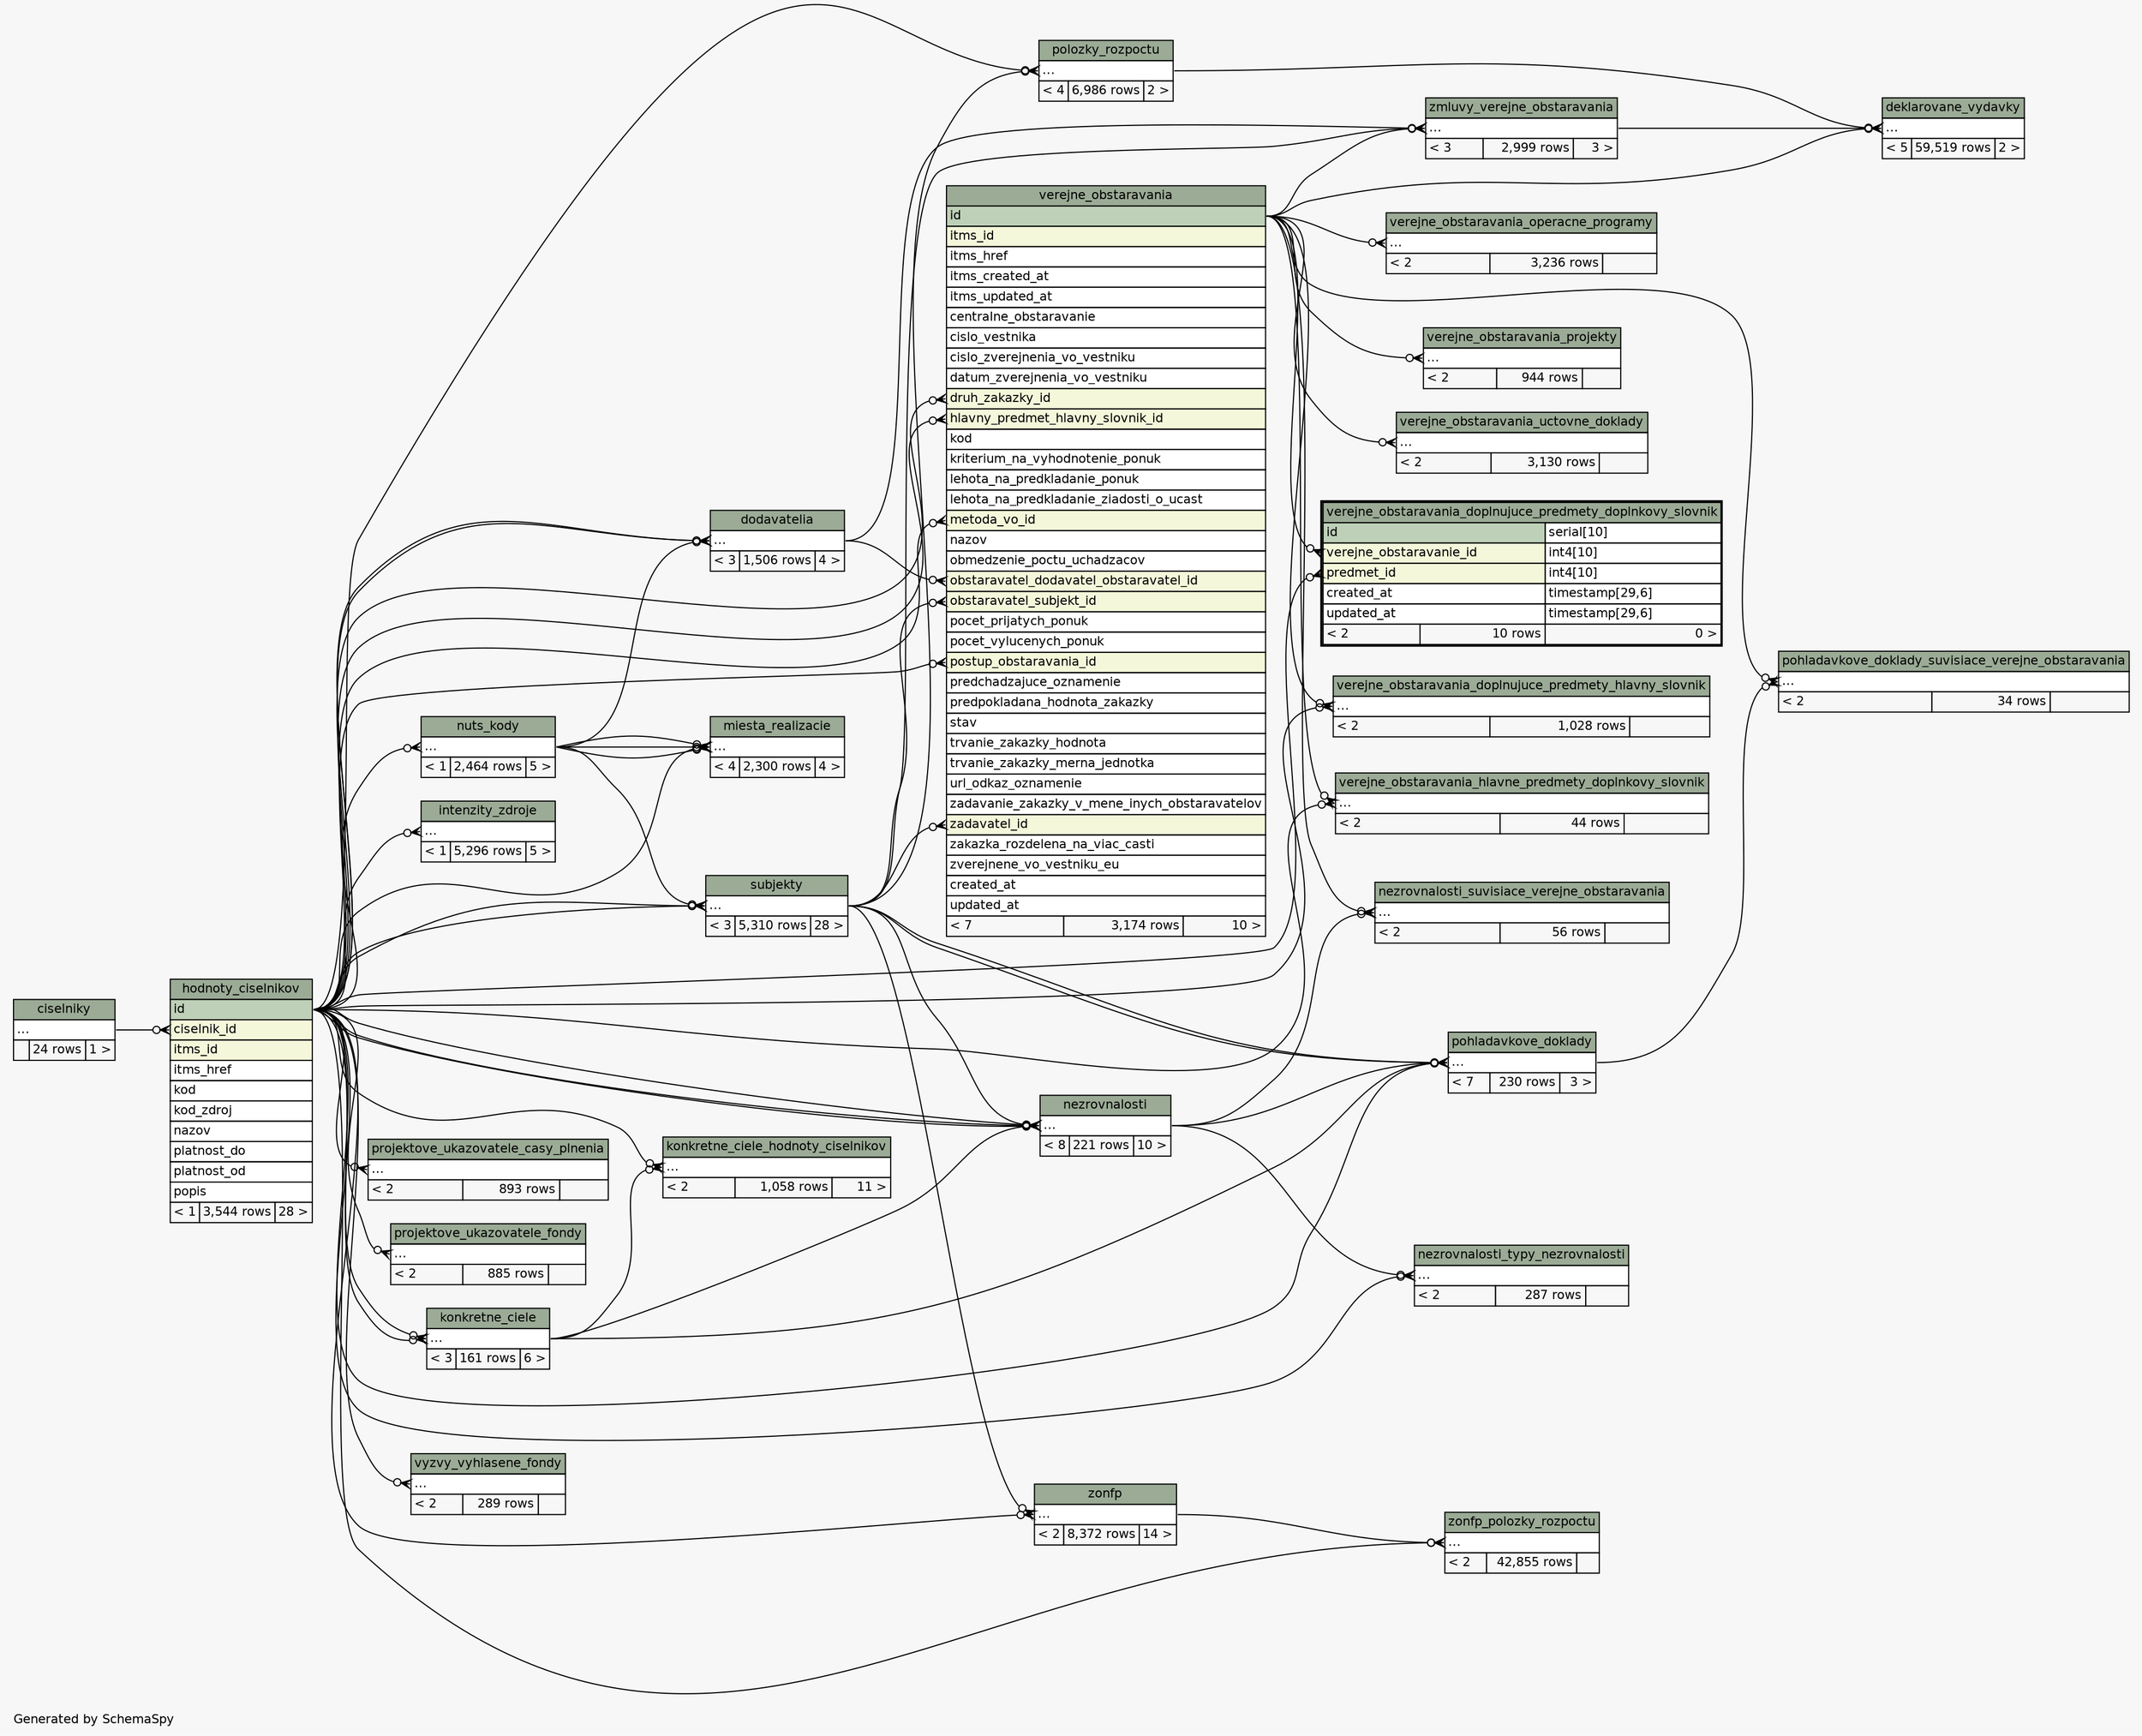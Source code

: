 // dot 2.38.0 on Linux 4.10.0-38-generic
// SchemaSpy rev 590
digraph "twoDegreesRelationshipsDiagram" {
  graph [
    rankdir="RL"
    bgcolor="#f7f7f7"
    label="\nGenerated by SchemaSpy"
    labeljust="l"
    nodesep="0.18"
    ranksep="0.46"
    fontname="Helvetica"
    fontsize="11"
  ];
  node [
    fontname="Helvetica"
    fontsize="11"
    shape="plaintext"
  ];
  edge [
    arrowsize="0.8"
  ];
  "deklarovane_vydavky":"elipses":w -> "polozky_rozpoctu":"elipses":e [arrowhead=none dir=back arrowtail=crowodot];
  "deklarovane_vydavky":"elipses":w -> "verejne_obstaravania":"id":e [arrowhead=none dir=back arrowtail=crowodot];
  "deklarovane_vydavky":"elipses":w -> "zmluvy_verejne_obstaravania":"elipses":e [arrowhead=none dir=back arrowtail=crowodot];
  "dodavatelia":"elipses":w -> "nuts_kody":"elipses":e [arrowhead=none dir=back arrowtail=crowodot];
  "dodavatelia":"elipses":w -> "hodnoty_ciselnikov":"id":e [arrowhead=none dir=back arrowtail=crowodot];
  "dodavatelia":"elipses":w -> "hodnoty_ciselnikov":"id":e [arrowhead=none dir=back arrowtail=crowodot];
  "hodnoty_ciselnikov":"ciselnik_id":w -> "ciselniky":"elipses":e [arrowhead=none dir=back arrowtail=crowodot];
  "intenzity_zdroje":"elipses":w -> "hodnoty_ciselnikov":"id":e [arrowhead=none dir=back arrowtail=crowodot];
  "konkretne_ciele":"elipses":w -> "hodnoty_ciselnikov":"id":e [arrowhead=none dir=back arrowtail=crowodot];
  "konkretne_ciele":"elipses":w -> "hodnoty_ciselnikov":"id":e [arrowhead=none dir=back arrowtail=crowodot];
  "konkretne_ciele_hodnoty_ciselnikov":"elipses":w -> "hodnoty_ciselnikov":"id":e [arrowhead=none dir=back arrowtail=crowodot];
  "konkretne_ciele_hodnoty_ciselnikov":"elipses":w -> "konkretne_ciele":"elipses":e [arrowhead=none dir=back arrowtail=crowodot];
  "miesta_realizacie":"elipses":w -> "nuts_kody":"elipses":e [arrowhead=none dir=back arrowtail=crowodot];
  "miesta_realizacie":"elipses":w -> "nuts_kody":"elipses":e [arrowhead=none dir=back arrowtail=crowodot];
  "miesta_realizacie":"elipses":w -> "nuts_kody":"elipses":e [arrowhead=none dir=back arrowtail=crowodot];
  "miesta_realizacie":"elipses":w -> "hodnoty_ciselnikov":"id":e [arrowhead=none dir=back arrowtail=crowodot];
  "nezrovnalosti":"elipses":w -> "hodnoty_ciselnikov":"id":e [arrowhead=none dir=back arrowtail=crowodot];
  "nezrovnalosti":"elipses":w -> "subjekty":"elipses":e [arrowhead=none dir=back arrowtail=crowodot];
  "nezrovnalosti":"elipses":w -> "hodnoty_ciselnikov":"id":e [arrowhead=none dir=back arrowtail=crowodot];
  "nezrovnalosti":"elipses":w -> "hodnoty_ciselnikov":"id":e [arrowhead=none dir=back arrowtail=crowodot];
  "nezrovnalosti":"elipses":w -> "konkretne_ciele":"elipses":e [arrowhead=none dir=back arrowtail=crowodot];
  "nezrovnalosti_suvisiace_verejne_obstaravania":"elipses":w -> "nezrovnalosti":"elipses":e [arrowhead=none dir=back arrowtail=crowodot];
  "nezrovnalosti_suvisiace_verejne_obstaravania":"elipses":w -> "verejne_obstaravania":"id":e [arrowhead=none dir=back arrowtail=crowodot];
  "nezrovnalosti_typy_nezrovnalosti":"elipses":w -> "hodnoty_ciselnikov":"id":e [arrowhead=none dir=back arrowtail=crowodot];
  "nezrovnalosti_typy_nezrovnalosti":"elipses":w -> "nezrovnalosti":"elipses":e [arrowhead=none dir=back arrowtail=crowodot];
  "nuts_kody":"elipses":w -> "hodnoty_ciselnikov":"id":e [arrowhead=none dir=back arrowtail=crowodot];
  "pohladavkove_doklady":"elipses":w -> "subjekty":"elipses":e [arrowhead=none dir=back arrowtail=crowodot];
  "pohladavkove_doklady":"elipses":w -> "hodnoty_ciselnikov":"id":e [arrowhead=none dir=back arrowtail=crowodot];
  "pohladavkove_doklady":"elipses":w -> "konkretne_ciele":"elipses":e [arrowhead=none dir=back arrowtail=crowodot];
  "pohladavkove_doklady":"elipses":w -> "nezrovnalosti":"elipses":e [arrowhead=none dir=back arrowtail=crowodot];
  "pohladavkove_doklady":"elipses":w -> "subjekty":"elipses":e [arrowhead=none dir=back arrowtail=crowodot];
  "pohladavkove_doklady_suvisiace_verejne_obstaravania":"elipses":w -> "pohladavkove_doklady":"elipses":e [arrowhead=none dir=back arrowtail=crowodot];
  "pohladavkove_doklady_suvisiace_verejne_obstaravania":"elipses":w -> "verejne_obstaravania":"id":e [arrowhead=none dir=back arrowtail=crowodot];
  "polozky_rozpoctu":"elipses":w -> "hodnoty_ciselnikov":"id":e [arrowhead=none dir=back arrowtail=crowodot];
  "polozky_rozpoctu":"elipses":w -> "subjekty":"elipses":e [arrowhead=none dir=back arrowtail=crowodot];
  "projektove_ukazovatele_casy_plnenia":"elipses":w -> "hodnoty_ciselnikov":"id":e [arrowhead=none dir=back arrowtail=crowodot];
  "projektove_ukazovatele_fondy":"elipses":w -> "hodnoty_ciselnikov":"id":e [arrowhead=none dir=back arrowtail=crowodot];
  "subjekty":"elipses":w -> "nuts_kody":"elipses":e [arrowhead=none dir=back arrowtail=crowodot];
  "subjekty":"elipses":w -> "hodnoty_ciselnikov":"id":e [arrowhead=none dir=back arrowtail=crowodot];
  "subjekty":"elipses":w -> "hodnoty_ciselnikov":"id":e [arrowhead=none dir=back arrowtail=crowodot];
  "verejne_obstaravania":"druh_zakazky_id":w -> "hodnoty_ciselnikov":"id":e [arrowhead=none dir=back arrowtail=crowodot];
  "verejne_obstaravania":"hlavny_predmet_hlavny_slovnik_id":w -> "hodnoty_ciselnikov":"id":e [arrowhead=none dir=back arrowtail=crowodot];
  "verejne_obstaravania":"metoda_vo_id":w -> "hodnoty_ciselnikov":"id":e [arrowhead=none dir=back arrowtail=crowodot];
  "verejne_obstaravania":"obstaravatel_dodavatel_obstaravatel_id":w -> "dodavatelia":"elipses":e [arrowhead=none dir=back arrowtail=crowodot];
  "verejne_obstaravania":"obstaravatel_subjekt_id":w -> "subjekty":"elipses":e [arrowhead=none dir=back arrowtail=crowodot];
  "verejne_obstaravania":"postup_obstaravania_id":w -> "hodnoty_ciselnikov":"id":e [arrowhead=none dir=back arrowtail=crowodot];
  "verejne_obstaravania":"zadavatel_id":w -> "subjekty":"elipses":e [arrowhead=none dir=back arrowtail=crowodot];
  "verejne_obstaravania_doplnujuce_predmety_doplnkovy_slovnik":"predmet_id":w -> "hodnoty_ciselnikov":"id":e [arrowhead=none dir=back arrowtail=crowodot];
  "verejne_obstaravania_doplnujuce_predmety_doplnkovy_slovnik":"verejne_obstaravanie_id":w -> "verejne_obstaravania":"id":e [arrowhead=none dir=back arrowtail=crowodot];
  "verejne_obstaravania_doplnujuce_predmety_hlavny_slovnik":"elipses":w -> "hodnoty_ciselnikov":"id":e [arrowhead=none dir=back arrowtail=crowodot];
  "verejne_obstaravania_doplnujuce_predmety_hlavny_slovnik":"elipses":w -> "verejne_obstaravania":"id":e [arrowhead=none dir=back arrowtail=crowodot];
  "verejne_obstaravania_hlavne_predmety_doplnkovy_slovnik":"elipses":w -> "hodnoty_ciselnikov":"id":e [arrowhead=none dir=back arrowtail=crowodot];
  "verejne_obstaravania_hlavne_predmety_doplnkovy_slovnik":"elipses":w -> "verejne_obstaravania":"id":e [arrowhead=none dir=back arrowtail=crowodot];
  "verejne_obstaravania_operacne_programy":"elipses":w -> "verejne_obstaravania":"id":e [arrowhead=none dir=back arrowtail=crowodot];
  "verejne_obstaravania_projekty":"elipses":w -> "verejne_obstaravania":"id":e [arrowhead=none dir=back arrowtail=crowodot];
  "verejne_obstaravania_uctovne_doklady":"elipses":w -> "verejne_obstaravania":"id":e [arrowhead=none dir=back arrowtail=crowodot];
  "vyzvy_vyhlasene_fondy":"elipses":w -> "hodnoty_ciselnikov":"id":e [arrowhead=none dir=back arrowtail=crowodot];
  "zmluvy_verejne_obstaravania":"elipses":w -> "dodavatelia":"elipses":e [arrowhead=none dir=back arrowtail=crowodot];
  "zmluvy_verejne_obstaravania":"elipses":w -> "subjekty":"elipses":e [arrowhead=none dir=back arrowtail=crowodot];
  "zmluvy_verejne_obstaravania":"elipses":w -> "verejne_obstaravania":"id":e [arrowhead=none dir=back arrowtail=crowodot];
  "zonfp":"elipses":w -> "hodnoty_ciselnikov":"id":e [arrowhead=none dir=back arrowtail=crowodot];
  "zonfp":"elipses":w -> "subjekty":"elipses":e [arrowhead=none dir=back arrowtail=crowodot];
  "zonfp_polozky_rozpoctu":"elipses":w -> "hodnoty_ciselnikov":"id":e [arrowhead=none dir=back arrowtail=crowodot];
  "zonfp_polozky_rozpoctu":"elipses":w -> "zonfp":"elipses":e [arrowhead=none dir=back arrowtail=crowodot];
  "ciselniky" [
    label=<
    <TABLE BORDER="0" CELLBORDER="1" CELLSPACING="0" BGCOLOR="#ffffff">
      <TR><TD COLSPAN="3" BGCOLOR="#9bab96" ALIGN="CENTER">ciselniky</TD></TR>
      <TR><TD PORT="elipses" COLSPAN="3" ALIGN="LEFT">...</TD></TR>
      <TR><TD ALIGN="LEFT" BGCOLOR="#f7f7f7">  </TD><TD ALIGN="RIGHT" BGCOLOR="#f7f7f7">24 rows</TD><TD ALIGN="RIGHT" BGCOLOR="#f7f7f7">1 &gt;</TD></TR>
    </TABLE>>
    URL="ciselniky.html"
    tooltip="ciselniky"
  ];
  "deklarovane_vydavky" [
    label=<
    <TABLE BORDER="0" CELLBORDER="1" CELLSPACING="0" BGCOLOR="#ffffff">
      <TR><TD COLSPAN="3" BGCOLOR="#9bab96" ALIGN="CENTER">deklarovane_vydavky</TD></TR>
      <TR><TD PORT="elipses" COLSPAN="3" ALIGN="LEFT">...</TD></TR>
      <TR><TD ALIGN="LEFT" BGCOLOR="#f7f7f7">&lt; 5</TD><TD ALIGN="RIGHT" BGCOLOR="#f7f7f7">59,519 rows</TD><TD ALIGN="RIGHT" BGCOLOR="#f7f7f7">2 &gt;</TD></TR>
    </TABLE>>
    URL="deklarovane_vydavky.html"
    tooltip="deklarovane_vydavky"
  ];
  "dodavatelia" [
    label=<
    <TABLE BORDER="0" CELLBORDER="1" CELLSPACING="0" BGCOLOR="#ffffff">
      <TR><TD COLSPAN="3" BGCOLOR="#9bab96" ALIGN="CENTER">dodavatelia</TD></TR>
      <TR><TD PORT="elipses" COLSPAN="3" ALIGN="LEFT">...</TD></TR>
      <TR><TD ALIGN="LEFT" BGCOLOR="#f7f7f7">&lt; 3</TD><TD ALIGN="RIGHT" BGCOLOR="#f7f7f7">1,506 rows</TD><TD ALIGN="RIGHT" BGCOLOR="#f7f7f7">4 &gt;</TD></TR>
    </TABLE>>
    URL="dodavatelia.html"
    tooltip="dodavatelia"
  ];
  "hodnoty_ciselnikov" [
    label=<
    <TABLE BORDER="0" CELLBORDER="1" CELLSPACING="0" BGCOLOR="#ffffff">
      <TR><TD COLSPAN="3" BGCOLOR="#9bab96" ALIGN="CENTER">hodnoty_ciselnikov</TD></TR>
      <TR><TD PORT="id" COLSPAN="3" BGCOLOR="#bed1b8" ALIGN="LEFT">id</TD></TR>
      <TR><TD PORT="ciselnik_id" COLSPAN="3" BGCOLOR="#f4f7da" ALIGN="LEFT">ciselnik_id</TD></TR>
      <TR><TD PORT="itms_id" COLSPAN="3" BGCOLOR="#f4f7da" ALIGN="LEFT">itms_id</TD></TR>
      <TR><TD PORT="itms_href" COLSPAN="3" ALIGN="LEFT">itms_href</TD></TR>
      <TR><TD PORT="kod" COLSPAN="3" ALIGN="LEFT">kod</TD></TR>
      <TR><TD PORT="kod_zdroj" COLSPAN="3" ALIGN="LEFT">kod_zdroj</TD></TR>
      <TR><TD PORT="nazov" COLSPAN="3" ALIGN="LEFT">nazov</TD></TR>
      <TR><TD PORT="platnost_do" COLSPAN="3" ALIGN="LEFT">platnost_do</TD></TR>
      <TR><TD PORT="platnost_od" COLSPAN="3" ALIGN="LEFT">platnost_od</TD></TR>
      <TR><TD PORT="popis" COLSPAN="3" ALIGN="LEFT">popis</TD></TR>
      <TR><TD ALIGN="LEFT" BGCOLOR="#f7f7f7">&lt; 1</TD><TD ALIGN="RIGHT" BGCOLOR="#f7f7f7">3,544 rows</TD><TD ALIGN="RIGHT" BGCOLOR="#f7f7f7">28 &gt;</TD></TR>
    </TABLE>>
    URL="hodnoty_ciselnikov.html"
    tooltip="hodnoty_ciselnikov"
  ];
  "intenzity_zdroje" [
    label=<
    <TABLE BORDER="0" CELLBORDER="1" CELLSPACING="0" BGCOLOR="#ffffff">
      <TR><TD COLSPAN="3" BGCOLOR="#9bab96" ALIGN="CENTER">intenzity_zdroje</TD></TR>
      <TR><TD PORT="elipses" COLSPAN="3" ALIGN="LEFT">...</TD></TR>
      <TR><TD ALIGN="LEFT" BGCOLOR="#f7f7f7">&lt; 1</TD><TD ALIGN="RIGHT" BGCOLOR="#f7f7f7">5,296 rows</TD><TD ALIGN="RIGHT" BGCOLOR="#f7f7f7">5 &gt;</TD></TR>
    </TABLE>>
    URL="intenzity_zdroje.html"
    tooltip="intenzity_zdroje"
  ];
  "konkretne_ciele" [
    label=<
    <TABLE BORDER="0" CELLBORDER="1" CELLSPACING="0" BGCOLOR="#ffffff">
      <TR><TD COLSPAN="3" BGCOLOR="#9bab96" ALIGN="CENTER">konkretne_ciele</TD></TR>
      <TR><TD PORT="elipses" COLSPAN="3" ALIGN="LEFT">...</TD></TR>
      <TR><TD ALIGN="LEFT" BGCOLOR="#f7f7f7">&lt; 3</TD><TD ALIGN="RIGHT" BGCOLOR="#f7f7f7">161 rows</TD><TD ALIGN="RIGHT" BGCOLOR="#f7f7f7">6 &gt;</TD></TR>
    </TABLE>>
    URL="konkretne_ciele.html"
    tooltip="konkretne_ciele"
  ];
  "konkretne_ciele_hodnoty_ciselnikov" [
    label=<
    <TABLE BORDER="0" CELLBORDER="1" CELLSPACING="0" BGCOLOR="#ffffff">
      <TR><TD COLSPAN="3" BGCOLOR="#9bab96" ALIGN="CENTER">konkretne_ciele_hodnoty_ciselnikov</TD></TR>
      <TR><TD PORT="elipses" COLSPAN="3" ALIGN="LEFT">...</TD></TR>
      <TR><TD ALIGN="LEFT" BGCOLOR="#f7f7f7">&lt; 2</TD><TD ALIGN="RIGHT" BGCOLOR="#f7f7f7">1,058 rows</TD><TD ALIGN="RIGHT" BGCOLOR="#f7f7f7">11 &gt;</TD></TR>
    </TABLE>>
    URL="konkretne_ciele_hodnoty_ciselnikov.html"
    tooltip="konkretne_ciele_hodnoty_ciselnikov"
  ];
  "miesta_realizacie" [
    label=<
    <TABLE BORDER="0" CELLBORDER="1" CELLSPACING="0" BGCOLOR="#ffffff">
      <TR><TD COLSPAN="3" BGCOLOR="#9bab96" ALIGN="CENTER">miesta_realizacie</TD></TR>
      <TR><TD PORT="elipses" COLSPAN="3" ALIGN="LEFT">...</TD></TR>
      <TR><TD ALIGN="LEFT" BGCOLOR="#f7f7f7">&lt; 4</TD><TD ALIGN="RIGHT" BGCOLOR="#f7f7f7">2,300 rows</TD><TD ALIGN="RIGHT" BGCOLOR="#f7f7f7">4 &gt;</TD></TR>
    </TABLE>>
    URL="miesta_realizacie.html"
    tooltip="miesta_realizacie"
  ];
  "nezrovnalosti" [
    label=<
    <TABLE BORDER="0" CELLBORDER="1" CELLSPACING="0" BGCOLOR="#ffffff">
      <TR><TD COLSPAN="3" BGCOLOR="#9bab96" ALIGN="CENTER">nezrovnalosti</TD></TR>
      <TR><TD PORT="elipses" COLSPAN="3" ALIGN="LEFT">...</TD></TR>
      <TR><TD ALIGN="LEFT" BGCOLOR="#f7f7f7">&lt; 8</TD><TD ALIGN="RIGHT" BGCOLOR="#f7f7f7">221 rows</TD><TD ALIGN="RIGHT" BGCOLOR="#f7f7f7">10 &gt;</TD></TR>
    </TABLE>>
    URL="nezrovnalosti.html"
    tooltip="nezrovnalosti"
  ];
  "nezrovnalosti_suvisiace_verejne_obstaravania" [
    label=<
    <TABLE BORDER="0" CELLBORDER="1" CELLSPACING="0" BGCOLOR="#ffffff">
      <TR><TD COLSPAN="3" BGCOLOR="#9bab96" ALIGN="CENTER">nezrovnalosti_suvisiace_verejne_obstaravania</TD></TR>
      <TR><TD PORT="elipses" COLSPAN="3" ALIGN="LEFT">...</TD></TR>
      <TR><TD ALIGN="LEFT" BGCOLOR="#f7f7f7">&lt; 2</TD><TD ALIGN="RIGHT" BGCOLOR="#f7f7f7">56 rows</TD><TD ALIGN="RIGHT" BGCOLOR="#f7f7f7">  </TD></TR>
    </TABLE>>
    URL="nezrovnalosti_suvisiace_verejne_obstaravania.html"
    tooltip="nezrovnalosti_suvisiace_verejne_obstaravania"
  ];
  "nezrovnalosti_typy_nezrovnalosti" [
    label=<
    <TABLE BORDER="0" CELLBORDER="1" CELLSPACING="0" BGCOLOR="#ffffff">
      <TR><TD COLSPAN="3" BGCOLOR="#9bab96" ALIGN="CENTER">nezrovnalosti_typy_nezrovnalosti</TD></TR>
      <TR><TD PORT="elipses" COLSPAN="3" ALIGN="LEFT">...</TD></TR>
      <TR><TD ALIGN="LEFT" BGCOLOR="#f7f7f7">&lt; 2</TD><TD ALIGN="RIGHT" BGCOLOR="#f7f7f7">287 rows</TD><TD ALIGN="RIGHT" BGCOLOR="#f7f7f7">  </TD></TR>
    </TABLE>>
    URL="nezrovnalosti_typy_nezrovnalosti.html"
    tooltip="nezrovnalosti_typy_nezrovnalosti"
  ];
  "nuts_kody" [
    label=<
    <TABLE BORDER="0" CELLBORDER="1" CELLSPACING="0" BGCOLOR="#ffffff">
      <TR><TD COLSPAN="3" BGCOLOR="#9bab96" ALIGN="CENTER">nuts_kody</TD></TR>
      <TR><TD PORT="elipses" COLSPAN="3" ALIGN="LEFT">...</TD></TR>
      <TR><TD ALIGN="LEFT" BGCOLOR="#f7f7f7">&lt; 1</TD><TD ALIGN="RIGHT" BGCOLOR="#f7f7f7">2,464 rows</TD><TD ALIGN="RIGHT" BGCOLOR="#f7f7f7">5 &gt;</TD></TR>
    </TABLE>>
    URL="nuts_kody.html"
    tooltip="nuts_kody"
  ];
  "pohladavkove_doklady" [
    label=<
    <TABLE BORDER="0" CELLBORDER="1" CELLSPACING="0" BGCOLOR="#ffffff">
      <TR><TD COLSPAN="3" BGCOLOR="#9bab96" ALIGN="CENTER">pohladavkove_doklady</TD></TR>
      <TR><TD PORT="elipses" COLSPAN="3" ALIGN="LEFT">...</TD></TR>
      <TR><TD ALIGN="LEFT" BGCOLOR="#f7f7f7">&lt; 7</TD><TD ALIGN="RIGHT" BGCOLOR="#f7f7f7">230 rows</TD><TD ALIGN="RIGHT" BGCOLOR="#f7f7f7">3 &gt;</TD></TR>
    </TABLE>>
    URL="pohladavkove_doklady.html"
    tooltip="pohladavkove_doklady"
  ];
  "pohladavkove_doklady_suvisiace_verejne_obstaravania" [
    label=<
    <TABLE BORDER="0" CELLBORDER="1" CELLSPACING="0" BGCOLOR="#ffffff">
      <TR><TD COLSPAN="3" BGCOLOR="#9bab96" ALIGN="CENTER">pohladavkove_doklady_suvisiace_verejne_obstaravania</TD></TR>
      <TR><TD PORT="elipses" COLSPAN="3" ALIGN="LEFT">...</TD></TR>
      <TR><TD ALIGN="LEFT" BGCOLOR="#f7f7f7">&lt; 2</TD><TD ALIGN="RIGHT" BGCOLOR="#f7f7f7">34 rows</TD><TD ALIGN="RIGHT" BGCOLOR="#f7f7f7">  </TD></TR>
    </TABLE>>
    URL="pohladavkove_doklady_suvisiace_verejne_obstaravania.html"
    tooltip="pohladavkove_doklady_suvisiace_verejne_obstaravania"
  ];
  "polozky_rozpoctu" [
    label=<
    <TABLE BORDER="0" CELLBORDER="1" CELLSPACING="0" BGCOLOR="#ffffff">
      <TR><TD COLSPAN="3" BGCOLOR="#9bab96" ALIGN="CENTER">polozky_rozpoctu</TD></TR>
      <TR><TD PORT="elipses" COLSPAN="3" ALIGN="LEFT">...</TD></TR>
      <TR><TD ALIGN="LEFT" BGCOLOR="#f7f7f7">&lt; 4</TD><TD ALIGN="RIGHT" BGCOLOR="#f7f7f7">6,986 rows</TD><TD ALIGN="RIGHT" BGCOLOR="#f7f7f7">2 &gt;</TD></TR>
    </TABLE>>
    URL="polozky_rozpoctu.html"
    tooltip="polozky_rozpoctu"
  ];
  "projektove_ukazovatele_casy_plnenia" [
    label=<
    <TABLE BORDER="0" CELLBORDER="1" CELLSPACING="0" BGCOLOR="#ffffff">
      <TR><TD COLSPAN="3" BGCOLOR="#9bab96" ALIGN="CENTER">projektove_ukazovatele_casy_plnenia</TD></TR>
      <TR><TD PORT="elipses" COLSPAN="3" ALIGN="LEFT">...</TD></TR>
      <TR><TD ALIGN="LEFT" BGCOLOR="#f7f7f7">&lt; 2</TD><TD ALIGN="RIGHT" BGCOLOR="#f7f7f7">893 rows</TD><TD ALIGN="RIGHT" BGCOLOR="#f7f7f7">  </TD></TR>
    </TABLE>>
    URL="projektove_ukazovatele_casy_plnenia.html"
    tooltip="projektove_ukazovatele_casy_plnenia"
  ];
  "projektove_ukazovatele_fondy" [
    label=<
    <TABLE BORDER="0" CELLBORDER="1" CELLSPACING="0" BGCOLOR="#ffffff">
      <TR><TD COLSPAN="3" BGCOLOR="#9bab96" ALIGN="CENTER">projektove_ukazovatele_fondy</TD></TR>
      <TR><TD PORT="elipses" COLSPAN="3" ALIGN="LEFT">...</TD></TR>
      <TR><TD ALIGN="LEFT" BGCOLOR="#f7f7f7">&lt; 2</TD><TD ALIGN="RIGHT" BGCOLOR="#f7f7f7">885 rows</TD><TD ALIGN="RIGHT" BGCOLOR="#f7f7f7">  </TD></TR>
    </TABLE>>
    URL="projektove_ukazovatele_fondy.html"
    tooltip="projektove_ukazovatele_fondy"
  ];
  "subjekty" [
    label=<
    <TABLE BORDER="0" CELLBORDER="1" CELLSPACING="0" BGCOLOR="#ffffff">
      <TR><TD COLSPAN="3" BGCOLOR="#9bab96" ALIGN="CENTER">subjekty</TD></TR>
      <TR><TD PORT="elipses" COLSPAN="3" ALIGN="LEFT">...</TD></TR>
      <TR><TD ALIGN="LEFT" BGCOLOR="#f7f7f7">&lt; 3</TD><TD ALIGN="RIGHT" BGCOLOR="#f7f7f7">5,310 rows</TD><TD ALIGN="RIGHT" BGCOLOR="#f7f7f7">28 &gt;</TD></TR>
    </TABLE>>
    URL="subjekty.html"
    tooltip="subjekty"
  ];
  "verejne_obstaravania" [
    label=<
    <TABLE BORDER="0" CELLBORDER="1" CELLSPACING="0" BGCOLOR="#ffffff">
      <TR><TD COLSPAN="3" BGCOLOR="#9bab96" ALIGN="CENTER">verejne_obstaravania</TD></TR>
      <TR><TD PORT="id" COLSPAN="3" BGCOLOR="#bed1b8" ALIGN="LEFT">id</TD></TR>
      <TR><TD PORT="itms_id" COLSPAN="3" BGCOLOR="#f4f7da" ALIGN="LEFT">itms_id</TD></TR>
      <TR><TD PORT="itms_href" COLSPAN="3" ALIGN="LEFT">itms_href</TD></TR>
      <TR><TD PORT="itms_created_at" COLSPAN="3" ALIGN="LEFT">itms_created_at</TD></TR>
      <TR><TD PORT="itms_updated_at" COLSPAN="3" ALIGN="LEFT">itms_updated_at</TD></TR>
      <TR><TD PORT="centralne_obstaravanie" COLSPAN="3" ALIGN="LEFT">centralne_obstaravanie</TD></TR>
      <TR><TD PORT="cislo_vestnika" COLSPAN="3" ALIGN="LEFT">cislo_vestnika</TD></TR>
      <TR><TD PORT="cislo_zverejnenia_vo_vestniku" COLSPAN="3" ALIGN="LEFT">cislo_zverejnenia_vo_vestniku</TD></TR>
      <TR><TD PORT="datum_zverejnenia_vo_vestniku" COLSPAN="3" ALIGN="LEFT">datum_zverejnenia_vo_vestniku</TD></TR>
      <TR><TD PORT="druh_zakazky_id" COLSPAN="3" BGCOLOR="#f4f7da" ALIGN="LEFT">druh_zakazky_id</TD></TR>
      <TR><TD PORT="hlavny_predmet_hlavny_slovnik_id" COLSPAN="3" BGCOLOR="#f4f7da" ALIGN="LEFT">hlavny_predmet_hlavny_slovnik_id</TD></TR>
      <TR><TD PORT="kod" COLSPAN="3" ALIGN="LEFT">kod</TD></TR>
      <TR><TD PORT="kriterium_na_vyhodnotenie_ponuk" COLSPAN="3" ALIGN="LEFT">kriterium_na_vyhodnotenie_ponuk</TD></TR>
      <TR><TD PORT="lehota_na_predkladanie_ponuk" COLSPAN="3" ALIGN="LEFT">lehota_na_predkladanie_ponuk</TD></TR>
      <TR><TD PORT="lehota_na_predkladanie_ziadosti_o_ucast" COLSPAN="3" ALIGN="LEFT">lehota_na_predkladanie_ziadosti_o_ucast</TD></TR>
      <TR><TD PORT="metoda_vo_id" COLSPAN="3" BGCOLOR="#f4f7da" ALIGN="LEFT">metoda_vo_id</TD></TR>
      <TR><TD PORT="nazov" COLSPAN="3" ALIGN="LEFT">nazov</TD></TR>
      <TR><TD PORT="obmedzenie_poctu_uchadzacov" COLSPAN="3" ALIGN="LEFT">obmedzenie_poctu_uchadzacov</TD></TR>
      <TR><TD PORT="obstaravatel_dodavatel_obstaravatel_id" COLSPAN="3" BGCOLOR="#f4f7da" ALIGN="LEFT">obstaravatel_dodavatel_obstaravatel_id</TD></TR>
      <TR><TD PORT="obstaravatel_subjekt_id" COLSPAN="3" BGCOLOR="#f4f7da" ALIGN="LEFT">obstaravatel_subjekt_id</TD></TR>
      <TR><TD PORT="pocet_prijatych_ponuk" COLSPAN="3" ALIGN="LEFT">pocet_prijatych_ponuk</TD></TR>
      <TR><TD PORT="pocet_vylucenych_ponuk" COLSPAN="3" ALIGN="LEFT">pocet_vylucenych_ponuk</TD></TR>
      <TR><TD PORT="postup_obstaravania_id" COLSPAN="3" BGCOLOR="#f4f7da" ALIGN="LEFT">postup_obstaravania_id</TD></TR>
      <TR><TD PORT="predchadzajuce_oznamenie" COLSPAN="3" ALIGN="LEFT">predchadzajuce_oznamenie</TD></TR>
      <TR><TD PORT="predpokladana_hodnota_zakazky" COLSPAN="3" ALIGN="LEFT">predpokladana_hodnota_zakazky</TD></TR>
      <TR><TD PORT="stav" COLSPAN="3" ALIGN="LEFT">stav</TD></TR>
      <TR><TD PORT="trvanie_zakazky_hodnota" COLSPAN="3" ALIGN="LEFT">trvanie_zakazky_hodnota</TD></TR>
      <TR><TD PORT="trvanie_zakazky_merna_jednotka" COLSPAN="3" ALIGN="LEFT">trvanie_zakazky_merna_jednotka</TD></TR>
      <TR><TD PORT="url_odkaz_oznamenie" COLSPAN="3" ALIGN="LEFT">url_odkaz_oznamenie</TD></TR>
      <TR><TD PORT="zadavanie_zakazky_v_mene_inych_obstaravatelov" COLSPAN="3" ALIGN="LEFT">zadavanie_zakazky_v_mene_inych_obstaravatelov</TD></TR>
      <TR><TD PORT="zadavatel_id" COLSPAN="3" BGCOLOR="#f4f7da" ALIGN="LEFT">zadavatel_id</TD></TR>
      <TR><TD PORT="zakazka_rozdelena_na_viac_casti" COLSPAN="3" ALIGN="LEFT">zakazka_rozdelena_na_viac_casti</TD></TR>
      <TR><TD PORT="zverejnene_vo_vestniku_eu" COLSPAN="3" ALIGN="LEFT">zverejnene_vo_vestniku_eu</TD></TR>
      <TR><TD PORT="created_at" COLSPAN="3" ALIGN="LEFT">created_at</TD></TR>
      <TR><TD PORT="updated_at" COLSPAN="3" ALIGN="LEFT">updated_at</TD></TR>
      <TR><TD ALIGN="LEFT" BGCOLOR="#f7f7f7">&lt; 7</TD><TD ALIGN="RIGHT" BGCOLOR="#f7f7f7">3,174 rows</TD><TD ALIGN="RIGHT" BGCOLOR="#f7f7f7">10 &gt;</TD></TR>
    </TABLE>>
    URL="verejne_obstaravania.html"
    tooltip="verejne_obstaravania"
  ];
  "verejne_obstaravania_doplnujuce_predmety_doplnkovy_slovnik" [
    label=<
    <TABLE BORDER="2" CELLBORDER="1" CELLSPACING="0" BGCOLOR="#ffffff">
      <TR><TD COLSPAN="3" BGCOLOR="#9bab96" ALIGN="CENTER">verejne_obstaravania_doplnujuce_predmety_doplnkovy_slovnik</TD></TR>
      <TR><TD PORT="id" COLSPAN="2" BGCOLOR="#bed1b8" ALIGN="LEFT">id</TD><TD PORT="id.type" ALIGN="LEFT">serial[10]</TD></TR>
      <TR><TD PORT="verejne_obstaravanie_id" COLSPAN="2" BGCOLOR="#f4f7da" ALIGN="LEFT">verejne_obstaravanie_id</TD><TD PORT="verejne_obstaravanie_id.type" ALIGN="LEFT">int4[10]</TD></TR>
      <TR><TD PORT="predmet_id" COLSPAN="2" BGCOLOR="#f4f7da" ALIGN="LEFT">predmet_id</TD><TD PORT="predmet_id.type" ALIGN="LEFT">int4[10]</TD></TR>
      <TR><TD PORT="created_at" COLSPAN="2" ALIGN="LEFT">created_at</TD><TD PORT="created_at.type" ALIGN="LEFT">timestamp[29,6]</TD></TR>
      <TR><TD PORT="updated_at" COLSPAN="2" ALIGN="LEFT">updated_at</TD><TD PORT="updated_at.type" ALIGN="LEFT">timestamp[29,6]</TD></TR>
      <TR><TD ALIGN="LEFT" BGCOLOR="#f7f7f7">&lt; 2</TD><TD ALIGN="RIGHT" BGCOLOR="#f7f7f7">10 rows</TD><TD ALIGN="RIGHT" BGCOLOR="#f7f7f7">0 &gt;</TD></TR>
    </TABLE>>
    URL="verejne_obstaravania_doplnujuce_predmety_doplnkovy_slovnik.html"
    tooltip="verejne_obstaravania_doplnujuce_predmety_doplnkovy_slovnik"
  ];
  "verejne_obstaravania_doplnujuce_predmety_hlavny_slovnik" [
    label=<
    <TABLE BORDER="0" CELLBORDER="1" CELLSPACING="0" BGCOLOR="#ffffff">
      <TR><TD COLSPAN="3" BGCOLOR="#9bab96" ALIGN="CENTER">verejne_obstaravania_doplnujuce_predmety_hlavny_slovnik</TD></TR>
      <TR><TD PORT="elipses" COLSPAN="3" ALIGN="LEFT">...</TD></TR>
      <TR><TD ALIGN="LEFT" BGCOLOR="#f7f7f7">&lt; 2</TD><TD ALIGN="RIGHT" BGCOLOR="#f7f7f7">1,028 rows</TD><TD ALIGN="RIGHT" BGCOLOR="#f7f7f7">  </TD></TR>
    </TABLE>>
    URL="verejne_obstaravania_doplnujuce_predmety_hlavny_slovnik.html"
    tooltip="verejne_obstaravania_doplnujuce_predmety_hlavny_slovnik"
  ];
  "verejne_obstaravania_hlavne_predmety_doplnkovy_slovnik" [
    label=<
    <TABLE BORDER="0" CELLBORDER="1" CELLSPACING="0" BGCOLOR="#ffffff">
      <TR><TD COLSPAN="3" BGCOLOR="#9bab96" ALIGN="CENTER">verejne_obstaravania_hlavne_predmety_doplnkovy_slovnik</TD></TR>
      <TR><TD PORT="elipses" COLSPAN="3" ALIGN="LEFT">...</TD></TR>
      <TR><TD ALIGN="LEFT" BGCOLOR="#f7f7f7">&lt; 2</TD><TD ALIGN="RIGHT" BGCOLOR="#f7f7f7">44 rows</TD><TD ALIGN="RIGHT" BGCOLOR="#f7f7f7">  </TD></TR>
    </TABLE>>
    URL="verejne_obstaravania_hlavne_predmety_doplnkovy_slovnik.html"
    tooltip="verejne_obstaravania_hlavne_predmety_doplnkovy_slovnik"
  ];
  "verejne_obstaravania_operacne_programy" [
    label=<
    <TABLE BORDER="0" CELLBORDER="1" CELLSPACING="0" BGCOLOR="#ffffff">
      <TR><TD COLSPAN="3" BGCOLOR="#9bab96" ALIGN="CENTER">verejne_obstaravania_operacne_programy</TD></TR>
      <TR><TD PORT="elipses" COLSPAN="3" ALIGN="LEFT">...</TD></TR>
      <TR><TD ALIGN="LEFT" BGCOLOR="#f7f7f7">&lt; 2</TD><TD ALIGN="RIGHT" BGCOLOR="#f7f7f7">3,236 rows</TD><TD ALIGN="RIGHT" BGCOLOR="#f7f7f7">  </TD></TR>
    </TABLE>>
    URL="verejne_obstaravania_operacne_programy.html"
    tooltip="verejne_obstaravania_operacne_programy"
  ];
  "verejne_obstaravania_projekty" [
    label=<
    <TABLE BORDER="0" CELLBORDER="1" CELLSPACING="0" BGCOLOR="#ffffff">
      <TR><TD COLSPAN="3" BGCOLOR="#9bab96" ALIGN="CENTER">verejne_obstaravania_projekty</TD></TR>
      <TR><TD PORT="elipses" COLSPAN="3" ALIGN="LEFT">...</TD></TR>
      <TR><TD ALIGN="LEFT" BGCOLOR="#f7f7f7">&lt; 2</TD><TD ALIGN="RIGHT" BGCOLOR="#f7f7f7">944 rows</TD><TD ALIGN="RIGHT" BGCOLOR="#f7f7f7">  </TD></TR>
    </TABLE>>
    URL="verejne_obstaravania_projekty.html"
    tooltip="verejne_obstaravania_projekty"
  ];
  "verejne_obstaravania_uctovne_doklady" [
    label=<
    <TABLE BORDER="0" CELLBORDER="1" CELLSPACING="0" BGCOLOR="#ffffff">
      <TR><TD COLSPAN="3" BGCOLOR="#9bab96" ALIGN="CENTER">verejne_obstaravania_uctovne_doklady</TD></TR>
      <TR><TD PORT="elipses" COLSPAN="3" ALIGN="LEFT">...</TD></TR>
      <TR><TD ALIGN="LEFT" BGCOLOR="#f7f7f7">&lt; 2</TD><TD ALIGN="RIGHT" BGCOLOR="#f7f7f7">3,130 rows</TD><TD ALIGN="RIGHT" BGCOLOR="#f7f7f7">  </TD></TR>
    </TABLE>>
    URL="verejne_obstaravania_uctovne_doklady.html"
    tooltip="verejne_obstaravania_uctovne_doklady"
  ];
  "vyzvy_vyhlasene_fondy" [
    label=<
    <TABLE BORDER="0" CELLBORDER="1" CELLSPACING="0" BGCOLOR="#ffffff">
      <TR><TD COLSPAN="3" BGCOLOR="#9bab96" ALIGN="CENTER">vyzvy_vyhlasene_fondy</TD></TR>
      <TR><TD PORT="elipses" COLSPAN="3" ALIGN="LEFT">...</TD></TR>
      <TR><TD ALIGN="LEFT" BGCOLOR="#f7f7f7">&lt; 2</TD><TD ALIGN="RIGHT" BGCOLOR="#f7f7f7">289 rows</TD><TD ALIGN="RIGHT" BGCOLOR="#f7f7f7">  </TD></TR>
    </TABLE>>
    URL="vyzvy_vyhlasene_fondy.html"
    tooltip="vyzvy_vyhlasene_fondy"
  ];
  "zmluvy_verejne_obstaravania" [
    label=<
    <TABLE BORDER="0" CELLBORDER="1" CELLSPACING="0" BGCOLOR="#ffffff">
      <TR><TD COLSPAN="3" BGCOLOR="#9bab96" ALIGN="CENTER">zmluvy_verejne_obstaravania</TD></TR>
      <TR><TD PORT="elipses" COLSPAN="3" ALIGN="LEFT">...</TD></TR>
      <TR><TD ALIGN="LEFT" BGCOLOR="#f7f7f7">&lt; 3</TD><TD ALIGN="RIGHT" BGCOLOR="#f7f7f7">2,999 rows</TD><TD ALIGN="RIGHT" BGCOLOR="#f7f7f7">3 &gt;</TD></TR>
    </TABLE>>
    URL="zmluvy_verejne_obstaravania.html"
    tooltip="zmluvy_verejne_obstaravania"
  ];
  "zonfp" [
    label=<
    <TABLE BORDER="0" CELLBORDER="1" CELLSPACING="0" BGCOLOR="#ffffff">
      <TR><TD COLSPAN="3" BGCOLOR="#9bab96" ALIGN="CENTER">zonfp</TD></TR>
      <TR><TD PORT="elipses" COLSPAN="3" ALIGN="LEFT">...</TD></TR>
      <TR><TD ALIGN="LEFT" BGCOLOR="#f7f7f7">&lt; 2</TD><TD ALIGN="RIGHT" BGCOLOR="#f7f7f7">8,372 rows</TD><TD ALIGN="RIGHT" BGCOLOR="#f7f7f7">14 &gt;</TD></TR>
    </TABLE>>
    URL="zonfp.html"
    tooltip="zonfp"
  ];
  "zonfp_polozky_rozpoctu" [
    label=<
    <TABLE BORDER="0" CELLBORDER="1" CELLSPACING="0" BGCOLOR="#ffffff">
      <TR><TD COLSPAN="3" BGCOLOR="#9bab96" ALIGN="CENTER">zonfp_polozky_rozpoctu</TD></TR>
      <TR><TD PORT="elipses" COLSPAN="3" ALIGN="LEFT">...</TD></TR>
      <TR><TD ALIGN="LEFT" BGCOLOR="#f7f7f7">&lt; 2</TD><TD ALIGN="RIGHT" BGCOLOR="#f7f7f7">42,855 rows</TD><TD ALIGN="RIGHT" BGCOLOR="#f7f7f7">  </TD></TR>
    </TABLE>>
    URL="zonfp_polozky_rozpoctu.html"
    tooltip="zonfp_polozky_rozpoctu"
  ];
}
